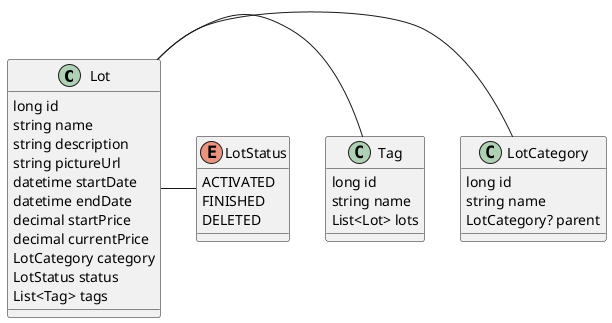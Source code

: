 @startuml

class Lot {
    long id
    string name
    string description
    string pictureUrl
    datetime startDate
    datetime endDate
    decimal startPrice
    decimal currentPrice
    LotCategory category
    LotStatus status
    List<Tag> tags
}

class Tag {
    long id
    string name
    List<Lot> lots
}

class LotCategory {
    long id
    string name
    LotCategory? parent
}

enum LotStatus {
    ACTIVATED
    FINISHED
    DELETED
}

Lot - LotCategory
Lot - Tag
Lot - LotStatus

@enduml